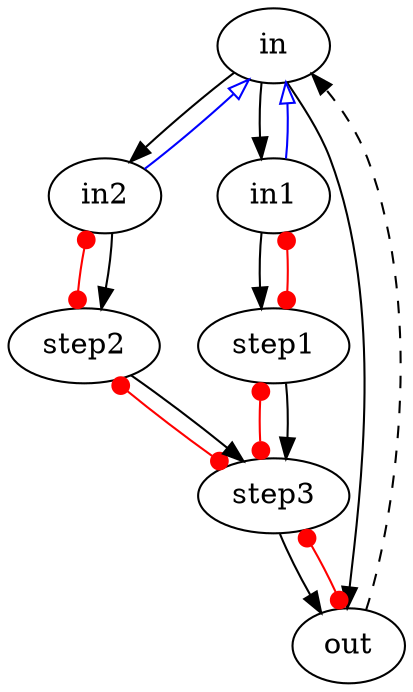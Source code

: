 digraph {
  "in";
  "in2";
  "step2";
  "step3";
  "in1";
  "step1";
  "out";
in2 -> in["color"="blue", "arrowhead"="onormal"]
step1 -> step3["color"="red", "dir"="both", "arrowtail"="dot", "arrowhead"="dot"]
step2 -> step3["color"="red", "dir"="both", "arrowtail"="dot", "arrowhead"="dot"]
step3 -> out
step2 -> step3
in2 -> step2["color"="red", "dir"="both", "arrowtail"="dot", "arrowhead"="dot"]
in1 -> step1
step1 -> step3
in1 -> step1["color"="red", "dir"="both", "arrowtail"="dot", "arrowhead"="dot"]
in2 -> step2
in -> out
in -> in1
step3 -> out["color"="red", "dir"="both", "arrowtail"="dot", "arrowhead"="dot"]
in -> in2
in1 -> in["color"="blue", "arrowhead"="onormal"]
out -> in["style"="dashed"]

}

